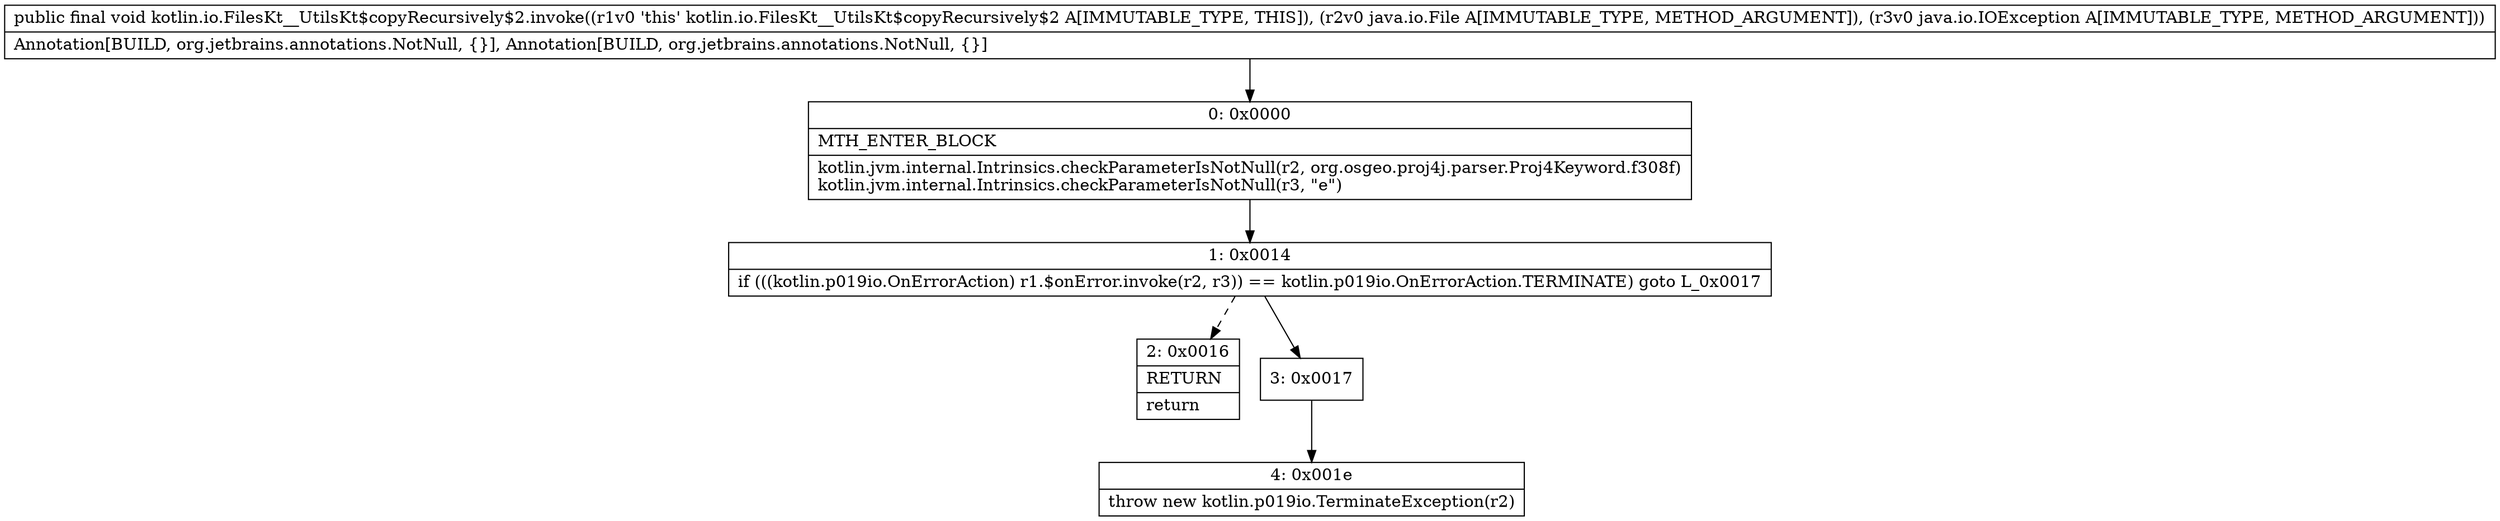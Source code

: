 digraph "CFG forkotlin.io.FilesKt__UtilsKt$copyRecursively$2.invoke(Ljava\/io\/File;Ljava\/io\/IOException;)V" {
Node_0 [shape=record,label="{0\:\ 0x0000|MTH_ENTER_BLOCK\l|kotlin.jvm.internal.Intrinsics.checkParameterIsNotNull(r2, org.osgeo.proj4j.parser.Proj4Keyword.f308f)\lkotlin.jvm.internal.Intrinsics.checkParameterIsNotNull(r3, \"e\")\l}"];
Node_1 [shape=record,label="{1\:\ 0x0014|if (((kotlin.p019io.OnErrorAction) r1.$onError.invoke(r2, r3)) == kotlin.p019io.OnErrorAction.TERMINATE) goto L_0x0017\l}"];
Node_2 [shape=record,label="{2\:\ 0x0016|RETURN\l|return\l}"];
Node_3 [shape=record,label="{3\:\ 0x0017}"];
Node_4 [shape=record,label="{4\:\ 0x001e|throw new kotlin.p019io.TerminateException(r2)\l}"];
MethodNode[shape=record,label="{public final void kotlin.io.FilesKt__UtilsKt$copyRecursively$2.invoke((r1v0 'this' kotlin.io.FilesKt__UtilsKt$copyRecursively$2 A[IMMUTABLE_TYPE, THIS]), (r2v0 java.io.File A[IMMUTABLE_TYPE, METHOD_ARGUMENT]), (r3v0 java.io.IOException A[IMMUTABLE_TYPE, METHOD_ARGUMENT]))  | Annotation[BUILD, org.jetbrains.annotations.NotNull, \{\}], Annotation[BUILD, org.jetbrains.annotations.NotNull, \{\}]\l}"];
MethodNode -> Node_0;
Node_0 -> Node_1;
Node_1 -> Node_2[style=dashed];
Node_1 -> Node_3;
Node_3 -> Node_4;
}

